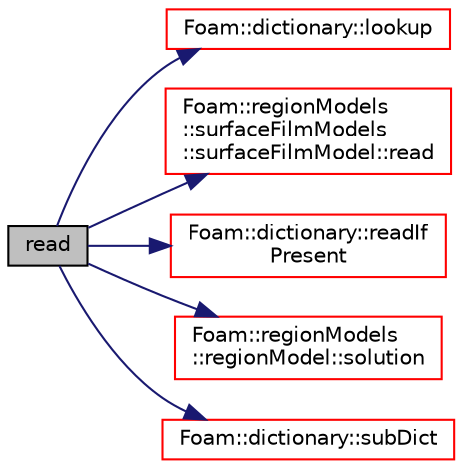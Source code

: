 digraph "read"
{
  bgcolor="transparent";
  edge [fontname="Helvetica",fontsize="10",labelfontname="Helvetica",labelfontsize="10"];
  node [fontname="Helvetica",fontsize="10",shape=record];
  rankdir="LR";
  Node75 [label="read",height=0.2,width=0.4,color="black", fillcolor="grey75", style="filled", fontcolor="black"];
  Node75 -> Node76 [color="midnightblue",fontsize="10",style="solid",fontname="Helvetica"];
  Node76 [label="Foam::dictionary::lookup",height=0.2,width=0.4,color="red",URL="$a27129.html#a6a0727fa523e48977e27348663def509",tooltip="Find and return an entry data stream. "];
  Node75 -> Node373 [color="midnightblue",fontsize="10",style="solid",fontname="Helvetica"];
  Node373 [label="Foam::regionModels\l::surfaceFilmModels\l::surfaceFilmModel::read",height=0.2,width=0.4,color="red",URL="$a30261.html#af816873151ddb0126e98bb2f914d8ed5",tooltip="Read control parameters from dictionary. "];
  Node75 -> Node289 [color="midnightblue",fontsize="10",style="solid",fontname="Helvetica"];
  Node289 [label="Foam::dictionary::readIf\lPresent",height=0.2,width=0.4,color="red",URL="$a27129.html#ad4bd008e6ee208313f2c3a963ee1170d",tooltip="Find an entry if present, and assign to T. "];
  Node75 -> Node376 [color="midnightblue",fontsize="10",style="solid",fontname="Helvetica"];
  Node376 [label="Foam::regionModels\l::regionModel::solution",height=0.2,width=0.4,color="red",URL="$a30073.html#a20d38af10474fb7b2531fc9cf63cd67c",tooltip="Return the solution dictionary. "];
  Node75 -> Node309 [color="midnightblue",fontsize="10",style="solid",fontname="Helvetica"];
  Node309 [label="Foam::dictionary::subDict",height=0.2,width=0.4,color="red",URL="$a27129.html#aaa26b5f2da6aff5a6a59af5407f1bf59",tooltip="Find and return a sub-dictionary. "];
}
